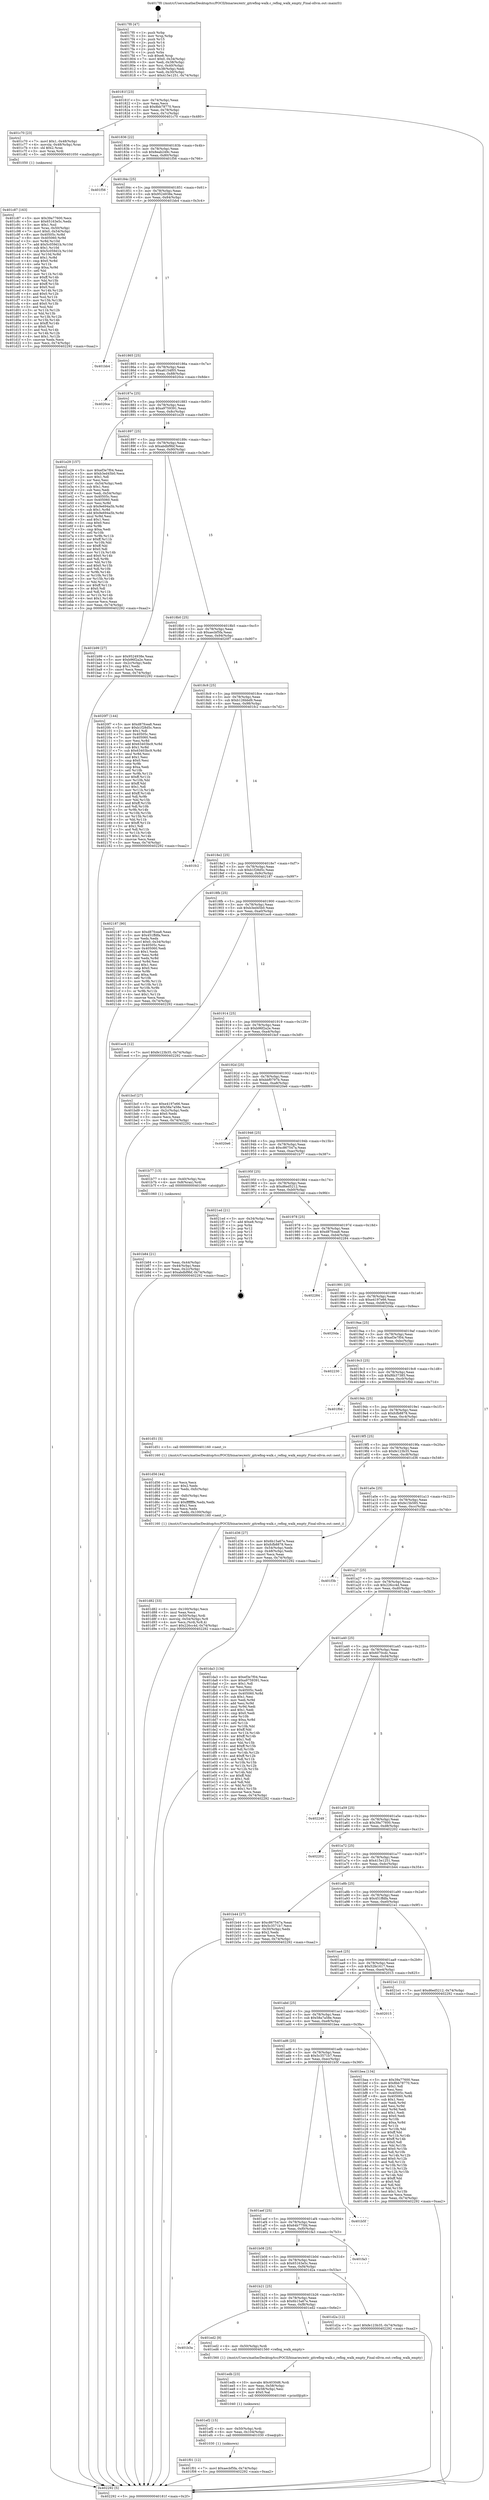 digraph "0x4017f0" {
  label = "0x4017f0 (/mnt/c/Users/mathe/Desktop/tcc/POCII/binaries/extr_gitreflog-walk.c_reflog_walk_empty_Final-ollvm.out::main(0))"
  labelloc = "t"
  node[shape=record]

  Entry [label="",width=0.3,height=0.3,shape=circle,fillcolor=black,style=filled]
  "0x40181f" [label="{
     0x40181f [23]\l
     | [instrs]\l
     &nbsp;&nbsp;0x40181f \<+3\>: mov -0x74(%rbp),%eax\l
     &nbsp;&nbsp;0x401822 \<+2\>: mov %eax,%ecx\l
     &nbsp;&nbsp;0x401824 \<+6\>: sub $0x8bb78770,%ecx\l
     &nbsp;&nbsp;0x40182a \<+3\>: mov %eax,-0x78(%rbp)\l
     &nbsp;&nbsp;0x40182d \<+3\>: mov %ecx,-0x7c(%rbp)\l
     &nbsp;&nbsp;0x401830 \<+6\>: je 0000000000401c70 \<main+0x480\>\l
  }"]
  "0x401c70" [label="{
     0x401c70 [23]\l
     | [instrs]\l
     &nbsp;&nbsp;0x401c70 \<+7\>: movl $0x1,-0x48(%rbp)\l
     &nbsp;&nbsp;0x401c77 \<+4\>: movslq -0x48(%rbp),%rax\l
     &nbsp;&nbsp;0x401c7b \<+4\>: shl $0x2,%rax\l
     &nbsp;&nbsp;0x401c7f \<+3\>: mov %rax,%rdi\l
     &nbsp;&nbsp;0x401c82 \<+5\>: call 0000000000401050 \<malloc@plt\>\l
     | [calls]\l
     &nbsp;&nbsp;0x401050 \{1\} (unknown)\l
  }"]
  "0x401836" [label="{
     0x401836 [22]\l
     | [instrs]\l
     &nbsp;&nbsp;0x401836 \<+5\>: jmp 000000000040183b \<main+0x4b\>\l
     &nbsp;&nbsp;0x40183b \<+3\>: mov -0x78(%rbp),%eax\l
     &nbsp;&nbsp;0x40183e \<+5\>: sub $0x8eab249c,%eax\l
     &nbsp;&nbsp;0x401843 \<+3\>: mov %eax,-0x80(%rbp)\l
     &nbsp;&nbsp;0x401846 \<+6\>: je 0000000000401f56 \<main+0x766\>\l
  }"]
  Exit [label="",width=0.3,height=0.3,shape=circle,fillcolor=black,style=filled,peripheries=2]
  "0x401f56" [label="{
     0x401f56\l
  }", style=dashed]
  "0x40184c" [label="{
     0x40184c [25]\l
     | [instrs]\l
     &nbsp;&nbsp;0x40184c \<+5\>: jmp 0000000000401851 \<main+0x61\>\l
     &nbsp;&nbsp;0x401851 \<+3\>: mov -0x78(%rbp),%eax\l
     &nbsp;&nbsp;0x401854 \<+5\>: sub $0x9524938e,%eax\l
     &nbsp;&nbsp;0x401859 \<+6\>: mov %eax,-0x84(%rbp)\l
     &nbsp;&nbsp;0x40185f \<+6\>: je 0000000000401bb4 \<main+0x3c4\>\l
  }"]
  "0x401f01" [label="{
     0x401f01 [12]\l
     | [instrs]\l
     &nbsp;&nbsp;0x401f01 \<+7\>: movl $0xaecbf5fa,-0x74(%rbp)\l
     &nbsp;&nbsp;0x401f08 \<+5\>: jmp 0000000000402292 \<main+0xaa2\>\l
  }"]
  "0x401bb4" [label="{
     0x401bb4\l
  }", style=dashed]
  "0x401865" [label="{
     0x401865 [25]\l
     | [instrs]\l
     &nbsp;&nbsp;0x401865 \<+5\>: jmp 000000000040186a \<main+0x7a\>\l
     &nbsp;&nbsp;0x40186a \<+3\>: mov -0x78(%rbp),%eax\l
     &nbsp;&nbsp;0x40186d \<+5\>: sub $0xa6154f05,%eax\l
     &nbsp;&nbsp;0x401872 \<+6\>: mov %eax,-0x88(%rbp)\l
     &nbsp;&nbsp;0x401878 \<+6\>: je 00000000004020ce \<main+0x8de\>\l
  }"]
  "0x401ef2" [label="{
     0x401ef2 [15]\l
     | [instrs]\l
     &nbsp;&nbsp;0x401ef2 \<+4\>: mov -0x50(%rbp),%rdi\l
     &nbsp;&nbsp;0x401ef6 \<+6\>: mov %eax,-0x104(%rbp)\l
     &nbsp;&nbsp;0x401efc \<+5\>: call 0000000000401030 \<free@plt\>\l
     | [calls]\l
     &nbsp;&nbsp;0x401030 \{1\} (unknown)\l
  }"]
  "0x4020ce" [label="{
     0x4020ce\l
  }", style=dashed]
  "0x40187e" [label="{
     0x40187e [25]\l
     | [instrs]\l
     &nbsp;&nbsp;0x40187e \<+5\>: jmp 0000000000401883 \<main+0x93\>\l
     &nbsp;&nbsp;0x401883 \<+3\>: mov -0x78(%rbp),%eax\l
     &nbsp;&nbsp;0x401886 \<+5\>: sub $0xa9759391,%eax\l
     &nbsp;&nbsp;0x40188b \<+6\>: mov %eax,-0x8c(%rbp)\l
     &nbsp;&nbsp;0x401891 \<+6\>: je 0000000000401e29 \<main+0x639\>\l
  }"]
  "0x401edb" [label="{
     0x401edb [23]\l
     | [instrs]\l
     &nbsp;&nbsp;0x401edb \<+10\>: movabs $0x4030d6,%rdi\l
     &nbsp;&nbsp;0x401ee5 \<+3\>: mov %eax,-0x58(%rbp)\l
     &nbsp;&nbsp;0x401ee8 \<+3\>: mov -0x58(%rbp),%esi\l
     &nbsp;&nbsp;0x401eeb \<+2\>: mov $0x0,%al\l
     &nbsp;&nbsp;0x401eed \<+5\>: call 0000000000401040 \<printf@plt\>\l
     | [calls]\l
     &nbsp;&nbsp;0x401040 \{1\} (unknown)\l
  }"]
  "0x401e29" [label="{
     0x401e29 [157]\l
     | [instrs]\l
     &nbsp;&nbsp;0x401e29 \<+5\>: mov $0xef3e7f04,%eax\l
     &nbsp;&nbsp;0x401e2e \<+5\>: mov $0xb3ed45b0,%ecx\l
     &nbsp;&nbsp;0x401e33 \<+2\>: mov $0x1,%dl\l
     &nbsp;&nbsp;0x401e35 \<+2\>: xor %esi,%esi\l
     &nbsp;&nbsp;0x401e37 \<+3\>: mov -0x54(%rbp),%edi\l
     &nbsp;&nbsp;0x401e3a \<+3\>: sub $0x1,%esi\l
     &nbsp;&nbsp;0x401e3d \<+2\>: sub %esi,%edi\l
     &nbsp;&nbsp;0x401e3f \<+3\>: mov %edi,-0x54(%rbp)\l
     &nbsp;&nbsp;0x401e42 \<+7\>: mov 0x40505c,%esi\l
     &nbsp;&nbsp;0x401e49 \<+7\>: mov 0x405060,%edi\l
     &nbsp;&nbsp;0x401e50 \<+3\>: mov %esi,%r8d\l
     &nbsp;&nbsp;0x401e53 \<+7\>: sub $0x9e694a5b,%r8d\l
     &nbsp;&nbsp;0x401e5a \<+4\>: sub $0x1,%r8d\l
     &nbsp;&nbsp;0x401e5e \<+7\>: add $0x9e694a5b,%r8d\l
     &nbsp;&nbsp;0x401e65 \<+4\>: imul %r8d,%esi\l
     &nbsp;&nbsp;0x401e69 \<+3\>: and $0x1,%esi\l
     &nbsp;&nbsp;0x401e6c \<+3\>: cmp $0x0,%esi\l
     &nbsp;&nbsp;0x401e6f \<+4\>: sete %r9b\l
     &nbsp;&nbsp;0x401e73 \<+3\>: cmp $0xa,%edi\l
     &nbsp;&nbsp;0x401e76 \<+4\>: setl %r10b\l
     &nbsp;&nbsp;0x401e7a \<+3\>: mov %r9b,%r11b\l
     &nbsp;&nbsp;0x401e7d \<+4\>: xor $0xff,%r11b\l
     &nbsp;&nbsp;0x401e81 \<+3\>: mov %r10b,%bl\l
     &nbsp;&nbsp;0x401e84 \<+3\>: xor $0xff,%bl\l
     &nbsp;&nbsp;0x401e87 \<+3\>: xor $0x0,%dl\l
     &nbsp;&nbsp;0x401e8a \<+3\>: mov %r11b,%r14b\l
     &nbsp;&nbsp;0x401e8d \<+4\>: and $0x0,%r14b\l
     &nbsp;&nbsp;0x401e91 \<+3\>: and %dl,%r9b\l
     &nbsp;&nbsp;0x401e94 \<+3\>: mov %bl,%r15b\l
     &nbsp;&nbsp;0x401e97 \<+4\>: and $0x0,%r15b\l
     &nbsp;&nbsp;0x401e9b \<+3\>: and %dl,%r10b\l
     &nbsp;&nbsp;0x401e9e \<+3\>: or %r9b,%r14b\l
     &nbsp;&nbsp;0x401ea1 \<+3\>: or %r10b,%r15b\l
     &nbsp;&nbsp;0x401ea4 \<+3\>: xor %r15b,%r14b\l
     &nbsp;&nbsp;0x401ea7 \<+3\>: or %bl,%r11b\l
     &nbsp;&nbsp;0x401eaa \<+4\>: xor $0xff,%r11b\l
     &nbsp;&nbsp;0x401eae \<+3\>: or $0x0,%dl\l
     &nbsp;&nbsp;0x401eb1 \<+3\>: and %dl,%r11b\l
     &nbsp;&nbsp;0x401eb4 \<+3\>: or %r11b,%r14b\l
     &nbsp;&nbsp;0x401eb7 \<+4\>: test $0x1,%r14b\l
     &nbsp;&nbsp;0x401ebb \<+3\>: cmovne %ecx,%eax\l
     &nbsp;&nbsp;0x401ebe \<+3\>: mov %eax,-0x74(%rbp)\l
     &nbsp;&nbsp;0x401ec1 \<+5\>: jmp 0000000000402292 \<main+0xaa2\>\l
  }"]
  "0x401897" [label="{
     0x401897 [25]\l
     | [instrs]\l
     &nbsp;&nbsp;0x401897 \<+5\>: jmp 000000000040189c \<main+0xac\>\l
     &nbsp;&nbsp;0x40189c \<+3\>: mov -0x78(%rbp),%eax\l
     &nbsp;&nbsp;0x40189f \<+5\>: sub $0xabdbf9bf,%eax\l
     &nbsp;&nbsp;0x4018a4 \<+6\>: mov %eax,-0x90(%rbp)\l
     &nbsp;&nbsp;0x4018aa \<+6\>: je 0000000000401b99 \<main+0x3a9\>\l
  }"]
  "0x401b3a" [label="{
     0x401b3a\l
  }", style=dashed]
  "0x401b99" [label="{
     0x401b99 [27]\l
     | [instrs]\l
     &nbsp;&nbsp;0x401b99 \<+5\>: mov $0x9524938e,%eax\l
     &nbsp;&nbsp;0x401b9e \<+5\>: mov $0xb96f2a2e,%ecx\l
     &nbsp;&nbsp;0x401ba3 \<+3\>: mov -0x2c(%rbp),%edx\l
     &nbsp;&nbsp;0x401ba6 \<+3\>: cmp $0x1,%edx\l
     &nbsp;&nbsp;0x401ba9 \<+3\>: cmovl %ecx,%eax\l
     &nbsp;&nbsp;0x401bac \<+3\>: mov %eax,-0x74(%rbp)\l
     &nbsp;&nbsp;0x401baf \<+5\>: jmp 0000000000402292 \<main+0xaa2\>\l
  }"]
  "0x4018b0" [label="{
     0x4018b0 [25]\l
     | [instrs]\l
     &nbsp;&nbsp;0x4018b0 \<+5\>: jmp 00000000004018b5 \<main+0xc5\>\l
     &nbsp;&nbsp;0x4018b5 \<+3\>: mov -0x78(%rbp),%eax\l
     &nbsp;&nbsp;0x4018b8 \<+5\>: sub $0xaecbf5fa,%eax\l
     &nbsp;&nbsp;0x4018bd \<+6\>: mov %eax,-0x94(%rbp)\l
     &nbsp;&nbsp;0x4018c3 \<+6\>: je 00000000004020f7 \<main+0x907\>\l
  }"]
  "0x401ed2" [label="{
     0x401ed2 [9]\l
     | [instrs]\l
     &nbsp;&nbsp;0x401ed2 \<+4\>: mov -0x50(%rbp),%rdi\l
     &nbsp;&nbsp;0x401ed6 \<+5\>: call 0000000000401560 \<reflog_walk_empty\>\l
     | [calls]\l
     &nbsp;&nbsp;0x401560 \{1\} (/mnt/c/Users/mathe/Desktop/tcc/POCII/binaries/extr_gitreflog-walk.c_reflog_walk_empty_Final-ollvm.out::reflog_walk_empty)\l
  }"]
  "0x4020f7" [label="{
     0x4020f7 [144]\l
     | [instrs]\l
     &nbsp;&nbsp;0x4020f7 \<+5\>: mov $0xd87fcea8,%eax\l
     &nbsp;&nbsp;0x4020fc \<+5\>: mov $0xb1f28d5c,%ecx\l
     &nbsp;&nbsp;0x402101 \<+2\>: mov $0x1,%dl\l
     &nbsp;&nbsp;0x402103 \<+7\>: mov 0x40505c,%esi\l
     &nbsp;&nbsp;0x40210a \<+7\>: mov 0x405060,%edi\l
     &nbsp;&nbsp;0x402111 \<+3\>: mov %esi,%r8d\l
     &nbsp;&nbsp;0x402114 \<+7\>: add $0x63403bc9,%r8d\l
     &nbsp;&nbsp;0x40211b \<+4\>: sub $0x1,%r8d\l
     &nbsp;&nbsp;0x40211f \<+7\>: sub $0x63403bc9,%r8d\l
     &nbsp;&nbsp;0x402126 \<+4\>: imul %r8d,%esi\l
     &nbsp;&nbsp;0x40212a \<+3\>: and $0x1,%esi\l
     &nbsp;&nbsp;0x40212d \<+3\>: cmp $0x0,%esi\l
     &nbsp;&nbsp;0x402130 \<+4\>: sete %r9b\l
     &nbsp;&nbsp;0x402134 \<+3\>: cmp $0xa,%edi\l
     &nbsp;&nbsp;0x402137 \<+4\>: setl %r10b\l
     &nbsp;&nbsp;0x40213b \<+3\>: mov %r9b,%r11b\l
     &nbsp;&nbsp;0x40213e \<+4\>: xor $0xff,%r11b\l
     &nbsp;&nbsp;0x402142 \<+3\>: mov %r10b,%bl\l
     &nbsp;&nbsp;0x402145 \<+3\>: xor $0xff,%bl\l
     &nbsp;&nbsp;0x402148 \<+3\>: xor $0x1,%dl\l
     &nbsp;&nbsp;0x40214b \<+3\>: mov %r11b,%r14b\l
     &nbsp;&nbsp;0x40214e \<+4\>: and $0xff,%r14b\l
     &nbsp;&nbsp;0x402152 \<+3\>: and %dl,%r9b\l
     &nbsp;&nbsp;0x402155 \<+3\>: mov %bl,%r15b\l
     &nbsp;&nbsp;0x402158 \<+4\>: and $0xff,%r15b\l
     &nbsp;&nbsp;0x40215c \<+3\>: and %dl,%r10b\l
     &nbsp;&nbsp;0x40215f \<+3\>: or %r9b,%r14b\l
     &nbsp;&nbsp;0x402162 \<+3\>: or %r10b,%r15b\l
     &nbsp;&nbsp;0x402165 \<+3\>: xor %r15b,%r14b\l
     &nbsp;&nbsp;0x402168 \<+3\>: or %bl,%r11b\l
     &nbsp;&nbsp;0x40216b \<+4\>: xor $0xff,%r11b\l
     &nbsp;&nbsp;0x40216f \<+3\>: or $0x1,%dl\l
     &nbsp;&nbsp;0x402172 \<+3\>: and %dl,%r11b\l
     &nbsp;&nbsp;0x402175 \<+3\>: or %r11b,%r14b\l
     &nbsp;&nbsp;0x402178 \<+4\>: test $0x1,%r14b\l
     &nbsp;&nbsp;0x40217c \<+3\>: cmovne %ecx,%eax\l
     &nbsp;&nbsp;0x40217f \<+3\>: mov %eax,-0x74(%rbp)\l
     &nbsp;&nbsp;0x402182 \<+5\>: jmp 0000000000402292 \<main+0xaa2\>\l
  }"]
  "0x4018c9" [label="{
     0x4018c9 [25]\l
     | [instrs]\l
     &nbsp;&nbsp;0x4018c9 \<+5\>: jmp 00000000004018ce \<main+0xde\>\l
     &nbsp;&nbsp;0x4018ce \<+3\>: mov -0x78(%rbp),%eax\l
     &nbsp;&nbsp;0x4018d1 \<+5\>: sub $0xb126bbd9,%eax\l
     &nbsp;&nbsp;0x4018d6 \<+6\>: mov %eax,-0x98(%rbp)\l
     &nbsp;&nbsp;0x4018dc \<+6\>: je 0000000000401fc2 \<main+0x7d2\>\l
  }"]
  "0x401d82" [label="{
     0x401d82 [33]\l
     | [instrs]\l
     &nbsp;&nbsp;0x401d82 \<+6\>: mov -0x100(%rbp),%ecx\l
     &nbsp;&nbsp;0x401d88 \<+3\>: imul %eax,%ecx\l
     &nbsp;&nbsp;0x401d8b \<+4\>: mov -0x50(%rbp),%rdi\l
     &nbsp;&nbsp;0x401d8f \<+4\>: movslq -0x54(%rbp),%r8\l
     &nbsp;&nbsp;0x401d93 \<+4\>: mov %ecx,(%rdi,%r8,4)\l
     &nbsp;&nbsp;0x401d97 \<+7\>: movl $0x226cc4d,-0x74(%rbp)\l
     &nbsp;&nbsp;0x401d9e \<+5\>: jmp 0000000000402292 \<main+0xaa2\>\l
  }"]
  "0x401fc2" [label="{
     0x401fc2\l
  }", style=dashed]
  "0x4018e2" [label="{
     0x4018e2 [25]\l
     | [instrs]\l
     &nbsp;&nbsp;0x4018e2 \<+5\>: jmp 00000000004018e7 \<main+0xf7\>\l
     &nbsp;&nbsp;0x4018e7 \<+3\>: mov -0x78(%rbp),%eax\l
     &nbsp;&nbsp;0x4018ea \<+5\>: sub $0xb1f28d5c,%eax\l
     &nbsp;&nbsp;0x4018ef \<+6\>: mov %eax,-0x9c(%rbp)\l
     &nbsp;&nbsp;0x4018f5 \<+6\>: je 0000000000402187 \<main+0x997\>\l
  }"]
  "0x401d56" [label="{
     0x401d56 [44]\l
     | [instrs]\l
     &nbsp;&nbsp;0x401d56 \<+2\>: xor %ecx,%ecx\l
     &nbsp;&nbsp;0x401d58 \<+5\>: mov $0x2,%edx\l
     &nbsp;&nbsp;0x401d5d \<+6\>: mov %edx,-0xfc(%rbp)\l
     &nbsp;&nbsp;0x401d63 \<+1\>: cltd\l
     &nbsp;&nbsp;0x401d64 \<+6\>: mov -0xfc(%rbp),%esi\l
     &nbsp;&nbsp;0x401d6a \<+2\>: idiv %esi\l
     &nbsp;&nbsp;0x401d6c \<+6\>: imul $0xfffffffe,%edx,%edx\l
     &nbsp;&nbsp;0x401d72 \<+3\>: sub $0x1,%ecx\l
     &nbsp;&nbsp;0x401d75 \<+2\>: sub %ecx,%edx\l
     &nbsp;&nbsp;0x401d77 \<+6\>: mov %edx,-0x100(%rbp)\l
     &nbsp;&nbsp;0x401d7d \<+5\>: call 0000000000401160 \<next_i\>\l
     | [calls]\l
     &nbsp;&nbsp;0x401160 \{1\} (/mnt/c/Users/mathe/Desktop/tcc/POCII/binaries/extr_gitreflog-walk.c_reflog_walk_empty_Final-ollvm.out::next_i)\l
  }"]
  "0x402187" [label="{
     0x402187 [90]\l
     | [instrs]\l
     &nbsp;&nbsp;0x402187 \<+5\>: mov $0xd87fcea8,%eax\l
     &nbsp;&nbsp;0x40218c \<+5\>: mov $0x451ffdfa,%ecx\l
     &nbsp;&nbsp;0x402191 \<+2\>: xor %edx,%edx\l
     &nbsp;&nbsp;0x402193 \<+7\>: movl $0x0,-0x34(%rbp)\l
     &nbsp;&nbsp;0x40219a \<+7\>: mov 0x40505c,%esi\l
     &nbsp;&nbsp;0x4021a1 \<+7\>: mov 0x405060,%edi\l
     &nbsp;&nbsp;0x4021a8 \<+3\>: sub $0x1,%edx\l
     &nbsp;&nbsp;0x4021ab \<+3\>: mov %esi,%r8d\l
     &nbsp;&nbsp;0x4021ae \<+3\>: add %edx,%r8d\l
     &nbsp;&nbsp;0x4021b1 \<+4\>: imul %r8d,%esi\l
     &nbsp;&nbsp;0x4021b5 \<+3\>: and $0x1,%esi\l
     &nbsp;&nbsp;0x4021b8 \<+3\>: cmp $0x0,%esi\l
     &nbsp;&nbsp;0x4021bb \<+4\>: sete %r9b\l
     &nbsp;&nbsp;0x4021bf \<+3\>: cmp $0xa,%edi\l
     &nbsp;&nbsp;0x4021c2 \<+4\>: setl %r10b\l
     &nbsp;&nbsp;0x4021c6 \<+3\>: mov %r9b,%r11b\l
     &nbsp;&nbsp;0x4021c9 \<+3\>: and %r10b,%r11b\l
     &nbsp;&nbsp;0x4021cc \<+3\>: xor %r10b,%r9b\l
     &nbsp;&nbsp;0x4021cf \<+3\>: or %r9b,%r11b\l
     &nbsp;&nbsp;0x4021d2 \<+4\>: test $0x1,%r11b\l
     &nbsp;&nbsp;0x4021d6 \<+3\>: cmovne %ecx,%eax\l
     &nbsp;&nbsp;0x4021d9 \<+3\>: mov %eax,-0x74(%rbp)\l
     &nbsp;&nbsp;0x4021dc \<+5\>: jmp 0000000000402292 \<main+0xaa2\>\l
  }"]
  "0x4018fb" [label="{
     0x4018fb [25]\l
     | [instrs]\l
     &nbsp;&nbsp;0x4018fb \<+5\>: jmp 0000000000401900 \<main+0x110\>\l
     &nbsp;&nbsp;0x401900 \<+3\>: mov -0x78(%rbp),%eax\l
     &nbsp;&nbsp;0x401903 \<+5\>: sub $0xb3ed45b0,%eax\l
     &nbsp;&nbsp;0x401908 \<+6\>: mov %eax,-0xa0(%rbp)\l
     &nbsp;&nbsp;0x40190e \<+6\>: je 0000000000401ec6 \<main+0x6d6\>\l
  }"]
  "0x401b21" [label="{
     0x401b21 [25]\l
     | [instrs]\l
     &nbsp;&nbsp;0x401b21 \<+5\>: jmp 0000000000401b26 \<main+0x336\>\l
     &nbsp;&nbsp;0x401b26 \<+3\>: mov -0x78(%rbp),%eax\l
     &nbsp;&nbsp;0x401b29 \<+5\>: sub $0x6b15a67e,%eax\l
     &nbsp;&nbsp;0x401b2e \<+6\>: mov %eax,-0xf8(%rbp)\l
     &nbsp;&nbsp;0x401b34 \<+6\>: je 0000000000401ed2 \<main+0x6e2\>\l
  }"]
  "0x401ec6" [label="{
     0x401ec6 [12]\l
     | [instrs]\l
     &nbsp;&nbsp;0x401ec6 \<+7\>: movl $0xfe123b35,-0x74(%rbp)\l
     &nbsp;&nbsp;0x401ecd \<+5\>: jmp 0000000000402292 \<main+0xaa2\>\l
  }"]
  "0x401914" [label="{
     0x401914 [25]\l
     | [instrs]\l
     &nbsp;&nbsp;0x401914 \<+5\>: jmp 0000000000401919 \<main+0x129\>\l
     &nbsp;&nbsp;0x401919 \<+3\>: mov -0x78(%rbp),%eax\l
     &nbsp;&nbsp;0x40191c \<+5\>: sub $0xb96f2a2e,%eax\l
     &nbsp;&nbsp;0x401921 \<+6\>: mov %eax,-0xa4(%rbp)\l
     &nbsp;&nbsp;0x401927 \<+6\>: je 0000000000401bcf \<main+0x3df\>\l
  }"]
  "0x401d2a" [label="{
     0x401d2a [12]\l
     | [instrs]\l
     &nbsp;&nbsp;0x401d2a \<+7\>: movl $0xfe123b35,-0x74(%rbp)\l
     &nbsp;&nbsp;0x401d31 \<+5\>: jmp 0000000000402292 \<main+0xaa2\>\l
  }"]
  "0x401bcf" [label="{
     0x401bcf [27]\l
     | [instrs]\l
     &nbsp;&nbsp;0x401bcf \<+5\>: mov $0xe4197e66,%eax\l
     &nbsp;&nbsp;0x401bd4 \<+5\>: mov $0x58a7a58e,%ecx\l
     &nbsp;&nbsp;0x401bd9 \<+3\>: mov -0x2c(%rbp),%edx\l
     &nbsp;&nbsp;0x401bdc \<+3\>: cmp $0x0,%edx\l
     &nbsp;&nbsp;0x401bdf \<+3\>: cmove %ecx,%eax\l
     &nbsp;&nbsp;0x401be2 \<+3\>: mov %eax,-0x74(%rbp)\l
     &nbsp;&nbsp;0x401be5 \<+5\>: jmp 0000000000402292 \<main+0xaa2\>\l
  }"]
  "0x40192d" [label="{
     0x40192d [25]\l
     | [instrs]\l
     &nbsp;&nbsp;0x40192d \<+5\>: jmp 0000000000401932 \<main+0x142\>\l
     &nbsp;&nbsp;0x401932 \<+3\>: mov -0x78(%rbp),%eax\l
     &nbsp;&nbsp;0x401935 \<+5\>: sub $0xbbf0797b,%eax\l
     &nbsp;&nbsp;0x40193a \<+6\>: mov %eax,-0xa8(%rbp)\l
     &nbsp;&nbsp;0x401940 \<+6\>: je 00000000004020e6 \<main+0x8f6\>\l
  }"]
  "0x401b08" [label="{
     0x401b08 [25]\l
     | [instrs]\l
     &nbsp;&nbsp;0x401b08 \<+5\>: jmp 0000000000401b0d \<main+0x31d\>\l
     &nbsp;&nbsp;0x401b0d \<+3\>: mov -0x78(%rbp),%eax\l
     &nbsp;&nbsp;0x401b10 \<+5\>: sub $0x65163e5c,%eax\l
     &nbsp;&nbsp;0x401b15 \<+6\>: mov %eax,-0xf4(%rbp)\l
     &nbsp;&nbsp;0x401b1b \<+6\>: je 0000000000401d2a \<main+0x53a\>\l
  }"]
  "0x4020e6" [label="{
     0x4020e6\l
  }", style=dashed]
  "0x401946" [label="{
     0x401946 [25]\l
     | [instrs]\l
     &nbsp;&nbsp;0x401946 \<+5\>: jmp 000000000040194b \<main+0x15b\>\l
     &nbsp;&nbsp;0x40194b \<+3\>: mov -0x78(%rbp),%eax\l
     &nbsp;&nbsp;0x40194e \<+5\>: sub $0xc867547a,%eax\l
     &nbsp;&nbsp;0x401953 \<+6\>: mov %eax,-0xac(%rbp)\l
     &nbsp;&nbsp;0x401959 \<+6\>: je 0000000000401b77 \<main+0x387\>\l
  }"]
  "0x401fa3" [label="{
     0x401fa3\l
  }", style=dashed]
  "0x401b77" [label="{
     0x401b77 [13]\l
     | [instrs]\l
     &nbsp;&nbsp;0x401b77 \<+4\>: mov -0x40(%rbp),%rax\l
     &nbsp;&nbsp;0x401b7b \<+4\>: mov 0x8(%rax),%rdi\l
     &nbsp;&nbsp;0x401b7f \<+5\>: call 0000000000401060 \<atoi@plt\>\l
     | [calls]\l
     &nbsp;&nbsp;0x401060 \{1\} (unknown)\l
  }"]
  "0x40195f" [label="{
     0x40195f [25]\l
     | [instrs]\l
     &nbsp;&nbsp;0x40195f \<+5\>: jmp 0000000000401964 \<main+0x174\>\l
     &nbsp;&nbsp;0x401964 \<+3\>: mov -0x78(%rbp),%eax\l
     &nbsp;&nbsp;0x401967 \<+5\>: sub $0xd6ed5212,%eax\l
     &nbsp;&nbsp;0x40196c \<+6\>: mov %eax,-0xb0(%rbp)\l
     &nbsp;&nbsp;0x401972 \<+6\>: je 00000000004021ed \<main+0x9fd\>\l
  }"]
  "0x401aef" [label="{
     0x401aef [25]\l
     | [instrs]\l
     &nbsp;&nbsp;0x401aef \<+5\>: jmp 0000000000401af4 \<main+0x304\>\l
     &nbsp;&nbsp;0x401af4 \<+3\>: mov -0x78(%rbp),%eax\l
     &nbsp;&nbsp;0x401af7 \<+5\>: sub $0x64b775fd,%eax\l
     &nbsp;&nbsp;0x401afc \<+6\>: mov %eax,-0xf0(%rbp)\l
     &nbsp;&nbsp;0x401b02 \<+6\>: je 0000000000401fa3 \<main+0x7b3\>\l
  }"]
  "0x4021ed" [label="{
     0x4021ed [21]\l
     | [instrs]\l
     &nbsp;&nbsp;0x4021ed \<+3\>: mov -0x34(%rbp),%eax\l
     &nbsp;&nbsp;0x4021f0 \<+7\>: add $0xe8,%rsp\l
     &nbsp;&nbsp;0x4021f7 \<+1\>: pop %rbx\l
     &nbsp;&nbsp;0x4021f8 \<+2\>: pop %r12\l
     &nbsp;&nbsp;0x4021fa \<+2\>: pop %r13\l
     &nbsp;&nbsp;0x4021fc \<+2\>: pop %r14\l
     &nbsp;&nbsp;0x4021fe \<+2\>: pop %r15\l
     &nbsp;&nbsp;0x402200 \<+1\>: pop %rbp\l
     &nbsp;&nbsp;0x402201 \<+1\>: ret\l
  }"]
  "0x401978" [label="{
     0x401978 [25]\l
     | [instrs]\l
     &nbsp;&nbsp;0x401978 \<+5\>: jmp 000000000040197d \<main+0x18d\>\l
     &nbsp;&nbsp;0x40197d \<+3\>: mov -0x78(%rbp),%eax\l
     &nbsp;&nbsp;0x401980 \<+5\>: sub $0xd87fcea8,%eax\l
     &nbsp;&nbsp;0x401985 \<+6\>: mov %eax,-0xb4(%rbp)\l
     &nbsp;&nbsp;0x40198b \<+6\>: je 0000000000402284 \<main+0xa94\>\l
  }"]
  "0x401b5f" [label="{
     0x401b5f\l
  }", style=dashed]
  "0x402284" [label="{
     0x402284\l
  }", style=dashed]
  "0x401991" [label="{
     0x401991 [25]\l
     | [instrs]\l
     &nbsp;&nbsp;0x401991 \<+5\>: jmp 0000000000401996 \<main+0x1a6\>\l
     &nbsp;&nbsp;0x401996 \<+3\>: mov -0x78(%rbp),%eax\l
     &nbsp;&nbsp;0x401999 \<+5\>: sub $0xe4197e66,%eax\l
     &nbsp;&nbsp;0x40199e \<+6\>: mov %eax,-0xb8(%rbp)\l
     &nbsp;&nbsp;0x4019a4 \<+6\>: je 00000000004020da \<main+0x8ea\>\l
  }"]
  "0x401c87" [label="{
     0x401c87 [163]\l
     | [instrs]\l
     &nbsp;&nbsp;0x401c87 \<+5\>: mov $0x39a77600,%ecx\l
     &nbsp;&nbsp;0x401c8c \<+5\>: mov $0x65163e5c,%edx\l
     &nbsp;&nbsp;0x401c91 \<+3\>: mov $0x1,%sil\l
     &nbsp;&nbsp;0x401c94 \<+4\>: mov %rax,-0x50(%rbp)\l
     &nbsp;&nbsp;0x401c98 \<+7\>: movl $0x0,-0x54(%rbp)\l
     &nbsp;&nbsp;0x401c9f \<+8\>: mov 0x40505c,%r8d\l
     &nbsp;&nbsp;0x401ca7 \<+8\>: mov 0x405060,%r9d\l
     &nbsp;&nbsp;0x401caf \<+3\>: mov %r8d,%r10d\l
     &nbsp;&nbsp;0x401cb2 \<+7\>: add $0x5c059d1b,%r10d\l
     &nbsp;&nbsp;0x401cb9 \<+4\>: sub $0x1,%r10d\l
     &nbsp;&nbsp;0x401cbd \<+7\>: sub $0x5c059d1b,%r10d\l
     &nbsp;&nbsp;0x401cc4 \<+4\>: imul %r10d,%r8d\l
     &nbsp;&nbsp;0x401cc8 \<+4\>: and $0x1,%r8d\l
     &nbsp;&nbsp;0x401ccc \<+4\>: cmp $0x0,%r8d\l
     &nbsp;&nbsp;0x401cd0 \<+4\>: sete %r11b\l
     &nbsp;&nbsp;0x401cd4 \<+4\>: cmp $0xa,%r9d\l
     &nbsp;&nbsp;0x401cd8 \<+3\>: setl %bl\l
     &nbsp;&nbsp;0x401cdb \<+3\>: mov %r11b,%r14b\l
     &nbsp;&nbsp;0x401cde \<+4\>: xor $0xff,%r14b\l
     &nbsp;&nbsp;0x401ce2 \<+3\>: mov %bl,%r15b\l
     &nbsp;&nbsp;0x401ce5 \<+4\>: xor $0xff,%r15b\l
     &nbsp;&nbsp;0x401ce9 \<+4\>: xor $0x0,%sil\l
     &nbsp;&nbsp;0x401ced \<+3\>: mov %r14b,%r12b\l
     &nbsp;&nbsp;0x401cf0 \<+4\>: and $0x0,%r12b\l
     &nbsp;&nbsp;0x401cf4 \<+3\>: and %sil,%r11b\l
     &nbsp;&nbsp;0x401cf7 \<+3\>: mov %r15b,%r13b\l
     &nbsp;&nbsp;0x401cfa \<+4\>: and $0x0,%r13b\l
     &nbsp;&nbsp;0x401cfe \<+3\>: and %sil,%bl\l
     &nbsp;&nbsp;0x401d01 \<+3\>: or %r11b,%r12b\l
     &nbsp;&nbsp;0x401d04 \<+3\>: or %bl,%r13b\l
     &nbsp;&nbsp;0x401d07 \<+3\>: xor %r13b,%r12b\l
     &nbsp;&nbsp;0x401d0a \<+3\>: or %r15b,%r14b\l
     &nbsp;&nbsp;0x401d0d \<+4\>: xor $0xff,%r14b\l
     &nbsp;&nbsp;0x401d11 \<+4\>: or $0x0,%sil\l
     &nbsp;&nbsp;0x401d15 \<+3\>: and %sil,%r14b\l
     &nbsp;&nbsp;0x401d18 \<+3\>: or %r14b,%r12b\l
     &nbsp;&nbsp;0x401d1b \<+4\>: test $0x1,%r12b\l
     &nbsp;&nbsp;0x401d1f \<+3\>: cmovne %edx,%ecx\l
     &nbsp;&nbsp;0x401d22 \<+3\>: mov %ecx,-0x74(%rbp)\l
     &nbsp;&nbsp;0x401d25 \<+5\>: jmp 0000000000402292 \<main+0xaa2\>\l
  }"]
  "0x4020da" [label="{
     0x4020da\l
  }", style=dashed]
  "0x4019aa" [label="{
     0x4019aa [25]\l
     | [instrs]\l
     &nbsp;&nbsp;0x4019aa \<+5\>: jmp 00000000004019af \<main+0x1bf\>\l
     &nbsp;&nbsp;0x4019af \<+3\>: mov -0x78(%rbp),%eax\l
     &nbsp;&nbsp;0x4019b2 \<+5\>: sub $0xef3e7f04,%eax\l
     &nbsp;&nbsp;0x4019b7 \<+6\>: mov %eax,-0xbc(%rbp)\l
     &nbsp;&nbsp;0x4019bd \<+6\>: je 0000000000402230 \<main+0xa40\>\l
  }"]
  "0x401ad6" [label="{
     0x401ad6 [25]\l
     | [instrs]\l
     &nbsp;&nbsp;0x401ad6 \<+5\>: jmp 0000000000401adb \<main+0x2eb\>\l
     &nbsp;&nbsp;0x401adb \<+3\>: mov -0x78(%rbp),%eax\l
     &nbsp;&nbsp;0x401ade \<+5\>: sub $0x5c3571b7,%eax\l
     &nbsp;&nbsp;0x401ae3 \<+6\>: mov %eax,-0xec(%rbp)\l
     &nbsp;&nbsp;0x401ae9 \<+6\>: je 0000000000401b5f \<main+0x36f\>\l
  }"]
  "0x402230" [label="{
     0x402230\l
  }", style=dashed]
  "0x4019c3" [label="{
     0x4019c3 [25]\l
     | [instrs]\l
     &nbsp;&nbsp;0x4019c3 \<+5\>: jmp 00000000004019c8 \<main+0x1d8\>\l
     &nbsp;&nbsp;0x4019c8 \<+3\>: mov -0x78(%rbp),%eax\l
     &nbsp;&nbsp;0x4019cb \<+5\>: sub $0xf6b37385,%eax\l
     &nbsp;&nbsp;0x4019d0 \<+6\>: mov %eax,-0xc0(%rbp)\l
     &nbsp;&nbsp;0x4019d6 \<+6\>: je 0000000000401f0d \<main+0x71d\>\l
  }"]
  "0x401bea" [label="{
     0x401bea [134]\l
     | [instrs]\l
     &nbsp;&nbsp;0x401bea \<+5\>: mov $0x39a77600,%eax\l
     &nbsp;&nbsp;0x401bef \<+5\>: mov $0x8bb78770,%ecx\l
     &nbsp;&nbsp;0x401bf4 \<+2\>: mov $0x1,%dl\l
     &nbsp;&nbsp;0x401bf6 \<+2\>: xor %esi,%esi\l
     &nbsp;&nbsp;0x401bf8 \<+7\>: mov 0x40505c,%edi\l
     &nbsp;&nbsp;0x401bff \<+8\>: mov 0x405060,%r8d\l
     &nbsp;&nbsp;0x401c07 \<+3\>: sub $0x1,%esi\l
     &nbsp;&nbsp;0x401c0a \<+3\>: mov %edi,%r9d\l
     &nbsp;&nbsp;0x401c0d \<+3\>: add %esi,%r9d\l
     &nbsp;&nbsp;0x401c10 \<+4\>: imul %r9d,%edi\l
     &nbsp;&nbsp;0x401c14 \<+3\>: and $0x1,%edi\l
     &nbsp;&nbsp;0x401c17 \<+3\>: cmp $0x0,%edi\l
     &nbsp;&nbsp;0x401c1a \<+4\>: sete %r10b\l
     &nbsp;&nbsp;0x401c1e \<+4\>: cmp $0xa,%r8d\l
     &nbsp;&nbsp;0x401c22 \<+4\>: setl %r11b\l
     &nbsp;&nbsp;0x401c26 \<+3\>: mov %r10b,%bl\l
     &nbsp;&nbsp;0x401c29 \<+3\>: xor $0xff,%bl\l
     &nbsp;&nbsp;0x401c2c \<+3\>: mov %r11b,%r14b\l
     &nbsp;&nbsp;0x401c2f \<+4\>: xor $0xff,%r14b\l
     &nbsp;&nbsp;0x401c33 \<+3\>: xor $0x0,%dl\l
     &nbsp;&nbsp;0x401c36 \<+3\>: mov %bl,%r15b\l
     &nbsp;&nbsp;0x401c39 \<+4\>: and $0x0,%r15b\l
     &nbsp;&nbsp;0x401c3d \<+3\>: and %dl,%r10b\l
     &nbsp;&nbsp;0x401c40 \<+3\>: mov %r14b,%r12b\l
     &nbsp;&nbsp;0x401c43 \<+4\>: and $0x0,%r12b\l
     &nbsp;&nbsp;0x401c47 \<+3\>: and %dl,%r11b\l
     &nbsp;&nbsp;0x401c4a \<+3\>: or %r10b,%r15b\l
     &nbsp;&nbsp;0x401c4d \<+3\>: or %r11b,%r12b\l
     &nbsp;&nbsp;0x401c50 \<+3\>: xor %r12b,%r15b\l
     &nbsp;&nbsp;0x401c53 \<+3\>: or %r14b,%bl\l
     &nbsp;&nbsp;0x401c56 \<+3\>: xor $0xff,%bl\l
     &nbsp;&nbsp;0x401c59 \<+3\>: or $0x0,%dl\l
     &nbsp;&nbsp;0x401c5c \<+2\>: and %dl,%bl\l
     &nbsp;&nbsp;0x401c5e \<+3\>: or %bl,%r15b\l
     &nbsp;&nbsp;0x401c61 \<+4\>: test $0x1,%r15b\l
     &nbsp;&nbsp;0x401c65 \<+3\>: cmovne %ecx,%eax\l
     &nbsp;&nbsp;0x401c68 \<+3\>: mov %eax,-0x74(%rbp)\l
     &nbsp;&nbsp;0x401c6b \<+5\>: jmp 0000000000402292 \<main+0xaa2\>\l
  }"]
  "0x401f0d" [label="{
     0x401f0d\l
  }", style=dashed]
  "0x4019dc" [label="{
     0x4019dc [25]\l
     | [instrs]\l
     &nbsp;&nbsp;0x4019dc \<+5\>: jmp 00000000004019e1 \<main+0x1f1\>\l
     &nbsp;&nbsp;0x4019e1 \<+3\>: mov -0x78(%rbp),%eax\l
     &nbsp;&nbsp;0x4019e4 \<+5\>: sub $0xfcfb8878,%eax\l
     &nbsp;&nbsp;0x4019e9 \<+6\>: mov %eax,-0xc4(%rbp)\l
     &nbsp;&nbsp;0x4019ef \<+6\>: je 0000000000401d51 \<main+0x561\>\l
  }"]
  "0x401abd" [label="{
     0x401abd [25]\l
     | [instrs]\l
     &nbsp;&nbsp;0x401abd \<+5\>: jmp 0000000000401ac2 \<main+0x2d2\>\l
     &nbsp;&nbsp;0x401ac2 \<+3\>: mov -0x78(%rbp),%eax\l
     &nbsp;&nbsp;0x401ac5 \<+5\>: sub $0x58a7a58e,%eax\l
     &nbsp;&nbsp;0x401aca \<+6\>: mov %eax,-0xe8(%rbp)\l
     &nbsp;&nbsp;0x401ad0 \<+6\>: je 0000000000401bea \<main+0x3fa\>\l
  }"]
  "0x401d51" [label="{
     0x401d51 [5]\l
     | [instrs]\l
     &nbsp;&nbsp;0x401d51 \<+5\>: call 0000000000401160 \<next_i\>\l
     | [calls]\l
     &nbsp;&nbsp;0x401160 \{1\} (/mnt/c/Users/mathe/Desktop/tcc/POCII/binaries/extr_gitreflog-walk.c_reflog_walk_empty_Final-ollvm.out::next_i)\l
  }"]
  "0x4019f5" [label="{
     0x4019f5 [25]\l
     | [instrs]\l
     &nbsp;&nbsp;0x4019f5 \<+5\>: jmp 00000000004019fa \<main+0x20a\>\l
     &nbsp;&nbsp;0x4019fa \<+3\>: mov -0x78(%rbp),%eax\l
     &nbsp;&nbsp;0x4019fd \<+5\>: sub $0xfe123b35,%eax\l
     &nbsp;&nbsp;0x401a02 \<+6\>: mov %eax,-0xc8(%rbp)\l
     &nbsp;&nbsp;0x401a08 \<+6\>: je 0000000000401d36 \<main+0x546\>\l
  }"]
  "0x402015" [label="{
     0x402015\l
  }", style=dashed]
  "0x401d36" [label="{
     0x401d36 [27]\l
     | [instrs]\l
     &nbsp;&nbsp;0x401d36 \<+5\>: mov $0x6b15a67e,%eax\l
     &nbsp;&nbsp;0x401d3b \<+5\>: mov $0xfcfb8878,%ecx\l
     &nbsp;&nbsp;0x401d40 \<+3\>: mov -0x54(%rbp),%edx\l
     &nbsp;&nbsp;0x401d43 \<+3\>: cmp -0x48(%rbp),%edx\l
     &nbsp;&nbsp;0x401d46 \<+3\>: cmovl %ecx,%eax\l
     &nbsp;&nbsp;0x401d49 \<+3\>: mov %eax,-0x74(%rbp)\l
     &nbsp;&nbsp;0x401d4c \<+5\>: jmp 0000000000402292 \<main+0xaa2\>\l
  }"]
  "0x401a0e" [label="{
     0x401a0e [25]\l
     | [instrs]\l
     &nbsp;&nbsp;0x401a0e \<+5\>: jmp 0000000000401a13 \<main+0x223\>\l
     &nbsp;&nbsp;0x401a13 \<+3\>: mov -0x78(%rbp),%eax\l
     &nbsp;&nbsp;0x401a16 \<+5\>: sub $0xfe15b585,%eax\l
     &nbsp;&nbsp;0x401a1b \<+6\>: mov %eax,-0xcc(%rbp)\l
     &nbsp;&nbsp;0x401a21 \<+6\>: je 0000000000401f3b \<main+0x74b\>\l
  }"]
  "0x401aa4" [label="{
     0x401aa4 [25]\l
     | [instrs]\l
     &nbsp;&nbsp;0x401aa4 \<+5\>: jmp 0000000000401aa9 \<main+0x2b9\>\l
     &nbsp;&nbsp;0x401aa9 \<+3\>: mov -0x78(%rbp),%eax\l
     &nbsp;&nbsp;0x401aac \<+5\>: sub $0x52fe1617,%eax\l
     &nbsp;&nbsp;0x401ab1 \<+6\>: mov %eax,-0xe4(%rbp)\l
     &nbsp;&nbsp;0x401ab7 \<+6\>: je 0000000000402015 \<main+0x825\>\l
  }"]
  "0x401f3b" [label="{
     0x401f3b\l
  }", style=dashed]
  "0x401a27" [label="{
     0x401a27 [25]\l
     | [instrs]\l
     &nbsp;&nbsp;0x401a27 \<+5\>: jmp 0000000000401a2c \<main+0x23c\>\l
     &nbsp;&nbsp;0x401a2c \<+3\>: mov -0x78(%rbp),%eax\l
     &nbsp;&nbsp;0x401a2f \<+5\>: sub $0x226cc4d,%eax\l
     &nbsp;&nbsp;0x401a34 \<+6\>: mov %eax,-0xd0(%rbp)\l
     &nbsp;&nbsp;0x401a3a \<+6\>: je 0000000000401da3 \<main+0x5b3\>\l
  }"]
  "0x4021e1" [label="{
     0x4021e1 [12]\l
     | [instrs]\l
     &nbsp;&nbsp;0x4021e1 \<+7\>: movl $0xd6ed5212,-0x74(%rbp)\l
     &nbsp;&nbsp;0x4021e8 \<+5\>: jmp 0000000000402292 \<main+0xaa2\>\l
  }"]
  "0x401da3" [label="{
     0x401da3 [134]\l
     | [instrs]\l
     &nbsp;&nbsp;0x401da3 \<+5\>: mov $0xef3e7f04,%eax\l
     &nbsp;&nbsp;0x401da8 \<+5\>: mov $0xa9759391,%ecx\l
     &nbsp;&nbsp;0x401dad \<+2\>: mov $0x1,%dl\l
     &nbsp;&nbsp;0x401daf \<+2\>: xor %esi,%esi\l
     &nbsp;&nbsp;0x401db1 \<+7\>: mov 0x40505c,%edi\l
     &nbsp;&nbsp;0x401db8 \<+8\>: mov 0x405060,%r8d\l
     &nbsp;&nbsp;0x401dc0 \<+3\>: sub $0x1,%esi\l
     &nbsp;&nbsp;0x401dc3 \<+3\>: mov %edi,%r9d\l
     &nbsp;&nbsp;0x401dc6 \<+3\>: add %esi,%r9d\l
     &nbsp;&nbsp;0x401dc9 \<+4\>: imul %r9d,%edi\l
     &nbsp;&nbsp;0x401dcd \<+3\>: and $0x1,%edi\l
     &nbsp;&nbsp;0x401dd0 \<+3\>: cmp $0x0,%edi\l
     &nbsp;&nbsp;0x401dd3 \<+4\>: sete %r10b\l
     &nbsp;&nbsp;0x401dd7 \<+4\>: cmp $0xa,%r8d\l
     &nbsp;&nbsp;0x401ddb \<+4\>: setl %r11b\l
     &nbsp;&nbsp;0x401ddf \<+3\>: mov %r10b,%bl\l
     &nbsp;&nbsp;0x401de2 \<+3\>: xor $0xff,%bl\l
     &nbsp;&nbsp;0x401de5 \<+3\>: mov %r11b,%r14b\l
     &nbsp;&nbsp;0x401de8 \<+4\>: xor $0xff,%r14b\l
     &nbsp;&nbsp;0x401dec \<+3\>: xor $0x1,%dl\l
     &nbsp;&nbsp;0x401def \<+3\>: mov %bl,%r15b\l
     &nbsp;&nbsp;0x401df2 \<+4\>: and $0xff,%r15b\l
     &nbsp;&nbsp;0x401df6 \<+3\>: and %dl,%r10b\l
     &nbsp;&nbsp;0x401df9 \<+3\>: mov %r14b,%r12b\l
     &nbsp;&nbsp;0x401dfc \<+4\>: and $0xff,%r12b\l
     &nbsp;&nbsp;0x401e00 \<+3\>: and %dl,%r11b\l
     &nbsp;&nbsp;0x401e03 \<+3\>: or %r10b,%r15b\l
     &nbsp;&nbsp;0x401e06 \<+3\>: or %r11b,%r12b\l
     &nbsp;&nbsp;0x401e09 \<+3\>: xor %r12b,%r15b\l
     &nbsp;&nbsp;0x401e0c \<+3\>: or %r14b,%bl\l
     &nbsp;&nbsp;0x401e0f \<+3\>: xor $0xff,%bl\l
     &nbsp;&nbsp;0x401e12 \<+3\>: or $0x1,%dl\l
     &nbsp;&nbsp;0x401e15 \<+2\>: and %dl,%bl\l
     &nbsp;&nbsp;0x401e17 \<+3\>: or %bl,%r15b\l
     &nbsp;&nbsp;0x401e1a \<+4\>: test $0x1,%r15b\l
     &nbsp;&nbsp;0x401e1e \<+3\>: cmovne %ecx,%eax\l
     &nbsp;&nbsp;0x401e21 \<+3\>: mov %eax,-0x74(%rbp)\l
     &nbsp;&nbsp;0x401e24 \<+5\>: jmp 0000000000402292 \<main+0xaa2\>\l
  }"]
  "0x401a40" [label="{
     0x401a40 [25]\l
     | [instrs]\l
     &nbsp;&nbsp;0x401a40 \<+5\>: jmp 0000000000401a45 \<main+0x255\>\l
     &nbsp;&nbsp;0x401a45 \<+3\>: mov -0x78(%rbp),%eax\l
     &nbsp;&nbsp;0x401a48 \<+5\>: sub $0x6070cdc,%eax\l
     &nbsp;&nbsp;0x401a4d \<+6\>: mov %eax,-0xd4(%rbp)\l
     &nbsp;&nbsp;0x401a53 \<+6\>: je 0000000000402249 \<main+0xa59\>\l
  }"]
  "0x401b84" [label="{
     0x401b84 [21]\l
     | [instrs]\l
     &nbsp;&nbsp;0x401b84 \<+3\>: mov %eax,-0x44(%rbp)\l
     &nbsp;&nbsp;0x401b87 \<+3\>: mov -0x44(%rbp),%eax\l
     &nbsp;&nbsp;0x401b8a \<+3\>: mov %eax,-0x2c(%rbp)\l
     &nbsp;&nbsp;0x401b8d \<+7\>: movl $0xabdbf9bf,-0x74(%rbp)\l
     &nbsp;&nbsp;0x401b94 \<+5\>: jmp 0000000000402292 \<main+0xaa2\>\l
  }"]
  "0x402249" [label="{
     0x402249\l
  }", style=dashed]
  "0x401a59" [label="{
     0x401a59 [25]\l
     | [instrs]\l
     &nbsp;&nbsp;0x401a59 \<+5\>: jmp 0000000000401a5e \<main+0x26e\>\l
     &nbsp;&nbsp;0x401a5e \<+3\>: mov -0x78(%rbp),%eax\l
     &nbsp;&nbsp;0x401a61 \<+5\>: sub $0x39a77600,%eax\l
     &nbsp;&nbsp;0x401a66 \<+6\>: mov %eax,-0xd8(%rbp)\l
     &nbsp;&nbsp;0x401a6c \<+6\>: je 0000000000402202 \<main+0xa12\>\l
  }"]
  "0x4017f0" [label="{
     0x4017f0 [47]\l
     | [instrs]\l
     &nbsp;&nbsp;0x4017f0 \<+1\>: push %rbp\l
     &nbsp;&nbsp;0x4017f1 \<+3\>: mov %rsp,%rbp\l
     &nbsp;&nbsp;0x4017f4 \<+2\>: push %r15\l
     &nbsp;&nbsp;0x4017f6 \<+2\>: push %r14\l
     &nbsp;&nbsp;0x4017f8 \<+2\>: push %r13\l
     &nbsp;&nbsp;0x4017fa \<+2\>: push %r12\l
     &nbsp;&nbsp;0x4017fc \<+1\>: push %rbx\l
     &nbsp;&nbsp;0x4017fd \<+7\>: sub $0xe8,%rsp\l
     &nbsp;&nbsp;0x401804 \<+7\>: movl $0x0,-0x34(%rbp)\l
     &nbsp;&nbsp;0x40180b \<+3\>: mov %edi,-0x38(%rbp)\l
     &nbsp;&nbsp;0x40180e \<+4\>: mov %rsi,-0x40(%rbp)\l
     &nbsp;&nbsp;0x401812 \<+3\>: mov -0x38(%rbp),%edi\l
     &nbsp;&nbsp;0x401815 \<+3\>: mov %edi,-0x30(%rbp)\l
     &nbsp;&nbsp;0x401818 \<+7\>: movl $0x415e1251,-0x74(%rbp)\l
  }"]
  "0x402202" [label="{
     0x402202\l
  }", style=dashed]
  "0x401a72" [label="{
     0x401a72 [25]\l
     | [instrs]\l
     &nbsp;&nbsp;0x401a72 \<+5\>: jmp 0000000000401a77 \<main+0x287\>\l
     &nbsp;&nbsp;0x401a77 \<+3\>: mov -0x78(%rbp),%eax\l
     &nbsp;&nbsp;0x401a7a \<+5\>: sub $0x415e1251,%eax\l
     &nbsp;&nbsp;0x401a7f \<+6\>: mov %eax,-0xdc(%rbp)\l
     &nbsp;&nbsp;0x401a85 \<+6\>: je 0000000000401b44 \<main+0x354\>\l
  }"]
  "0x402292" [label="{
     0x402292 [5]\l
     | [instrs]\l
     &nbsp;&nbsp;0x402292 \<+5\>: jmp 000000000040181f \<main+0x2f\>\l
  }"]
  "0x401b44" [label="{
     0x401b44 [27]\l
     | [instrs]\l
     &nbsp;&nbsp;0x401b44 \<+5\>: mov $0xc867547a,%eax\l
     &nbsp;&nbsp;0x401b49 \<+5\>: mov $0x5c3571b7,%ecx\l
     &nbsp;&nbsp;0x401b4e \<+3\>: mov -0x30(%rbp),%edx\l
     &nbsp;&nbsp;0x401b51 \<+3\>: cmp $0x2,%edx\l
     &nbsp;&nbsp;0x401b54 \<+3\>: cmovne %ecx,%eax\l
     &nbsp;&nbsp;0x401b57 \<+3\>: mov %eax,-0x74(%rbp)\l
     &nbsp;&nbsp;0x401b5a \<+5\>: jmp 0000000000402292 \<main+0xaa2\>\l
  }"]
  "0x401a8b" [label="{
     0x401a8b [25]\l
     | [instrs]\l
     &nbsp;&nbsp;0x401a8b \<+5\>: jmp 0000000000401a90 \<main+0x2a0\>\l
     &nbsp;&nbsp;0x401a90 \<+3\>: mov -0x78(%rbp),%eax\l
     &nbsp;&nbsp;0x401a93 \<+5\>: sub $0x451ffdfa,%eax\l
     &nbsp;&nbsp;0x401a98 \<+6\>: mov %eax,-0xe0(%rbp)\l
     &nbsp;&nbsp;0x401a9e \<+6\>: je 00000000004021e1 \<main+0x9f1\>\l
  }"]
  Entry -> "0x4017f0" [label=" 1"]
  "0x40181f" -> "0x401c70" [label=" 1"]
  "0x40181f" -> "0x401836" [label=" 17"]
  "0x4021ed" -> Exit [label=" 1"]
  "0x401836" -> "0x401f56" [label=" 0"]
  "0x401836" -> "0x40184c" [label=" 17"]
  "0x4021e1" -> "0x402292" [label=" 1"]
  "0x40184c" -> "0x401bb4" [label=" 0"]
  "0x40184c" -> "0x401865" [label=" 17"]
  "0x402187" -> "0x402292" [label=" 1"]
  "0x401865" -> "0x4020ce" [label=" 0"]
  "0x401865" -> "0x40187e" [label=" 17"]
  "0x4020f7" -> "0x402292" [label=" 1"]
  "0x40187e" -> "0x401e29" [label=" 1"]
  "0x40187e" -> "0x401897" [label=" 16"]
  "0x401f01" -> "0x402292" [label=" 1"]
  "0x401897" -> "0x401b99" [label=" 1"]
  "0x401897" -> "0x4018b0" [label=" 15"]
  "0x401ef2" -> "0x401f01" [label=" 1"]
  "0x4018b0" -> "0x4020f7" [label=" 1"]
  "0x4018b0" -> "0x4018c9" [label=" 14"]
  "0x401edb" -> "0x401ef2" [label=" 1"]
  "0x4018c9" -> "0x401fc2" [label=" 0"]
  "0x4018c9" -> "0x4018e2" [label=" 14"]
  "0x401b21" -> "0x401b3a" [label=" 0"]
  "0x4018e2" -> "0x402187" [label=" 1"]
  "0x4018e2" -> "0x4018fb" [label=" 13"]
  "0x401b21" -> "0x401ed2" [label=" 1"]
  "0x4018fb" -> "0x401ec6" [label=" 1"]
  "0x4018fb" -> "0x401914" [label=" 12"]
  "0x401ed2" -> "0x401edb" [label=" 1"]
  "0x401914" -> "0x401bcf" [label=" 1"]
  "0x401914" -> "0x40192d" [label=" 11"]
  "0x401ec6" -> "0x402292" [label=" 1"]
  "0x40192d" -> "0x4020e6" [label=" 0"]
  "0x40192d" -> "0x401946" [label=" 11"]
  "0x401da3" -> "0x402292" [label=" 1"]
  "0x401946" -> "0x401b77" [label=" 1"]
  "0x401946" -> "0x40195f" [label=" 10"]
  "0x401d82" -> "0x402292" [label=" 1"]
  "0x40195f" -> "0x4021ed" [label=" 1"]
  "0x40195f" -> "0x401978" [label=" 9"]
  "0x401d51" -> "0x401d56" [label=" 1"]
  "0x401978" -> "0x402284" [label=" 0"]
  "0x401978" -> "0x401991" [label=" 9"]
  "0x401d36" -> "0x402292" [label=" 2"]
  "0x401991" -> "0x4020da" [label=" 0"]
  "0x401991" -> "0x4019aa" [label=" 9"]
  "0x401b08" -> "0x401b21" [label=" 1"]
  "0x4019aa" -> "0x402230" [label=" 0"]
  "0x4019aa" -> "0x4019c3" [label=" 9"]
  "0x401b08" -> "0x401d2a" [label=" 1"]
  "0x4019c3" -> "0x401f0d" [label=" 0"]
  "0x4019c3" -> "0x4019dc" [label=" 9"]
  "0x401e29" -> "0x402292" [label=" 1"]
  "0x4019dc" -> "0x401d51" [label=" 1"]
  "0x4019dc" -> "0x4019f5" [label=" 8"]
  "0x401aef" -> "0x401fa3" [label=" 0"]
  "0x4019f5" -> "0x401d36" [label=" 2"]
  "0x4019f5" -> "0x401a0e" [label=" 6"]
  "0x401d56" -> "0x401d82" [label=" 1"]
  "0x401a0e" -> "0x401f3b" [label=" 0"]
  "0x401a0e" -> "0x401a27" [label=" 6"]
  "0x401ad6" -> "0x401b5f" [label=" 0"]
  "0x401a27" -> "0x401da3" [label=" 1"]
  "0x401a27" -> "0x401a40" [label=" 5"]
  "0x401d2a" -> "0x402292" [label=" 1"]
  "0x401a40" -> "0x402249" [label=" 0"]
  "0x401a40" -> "0x401a59" [label=" 5"]
  "0x401c70" -> "0x401c87" [label=" 1"]
  "0x401a59" -> "0x402202" [label=" 0"]
  "0x401a59" -> "0x401a72" [label=" 5"]
  "0x401bea" -> "0x402292" [label=" 1"]
  "0x401a72" -> "0x401b44" [label=" 1"]
  "0x401a72" -> "0x401a8b" [label=" 4"]
  "0x401b44" -> "0x402292" [label=" 1"]
  "0x4017f0" -> "0x40181f" [label=" 1"]
  "0x402292" -> "0x40181f" [label=" 17"]
  "0x401b77" -> "0x401b84" [label=" 1"]
  "0x401b84" -> "0x402292" [label=" 1"]
  "0x401b99" -> "0x402292" [label=" 1"]
  "0x401bcf" -> "0x402292" [label=" 1"]
  "0x401c87" -> "0x402292" [label=" 1"]
  "0x401a8b" -> "0x4021e1" [label=" 1"]
  "0x401a8b" -> "0x401aa4" [label=" 3"]
  "0x401ad6" -> "0x401aef" [label=" 2"]
  "0x401aa4" -> "0x402015" [label=" 0"]
  "0x401aa4" -> "0x401abd" [label=" 3"]
  "0x401aef" -> "0x401b08" [label=" 2"]
  "0x401abd" -> "0x401bea" [label=" 1"]
  "0x401abd" -> "0x401ad6" [label=" 2"]
}
